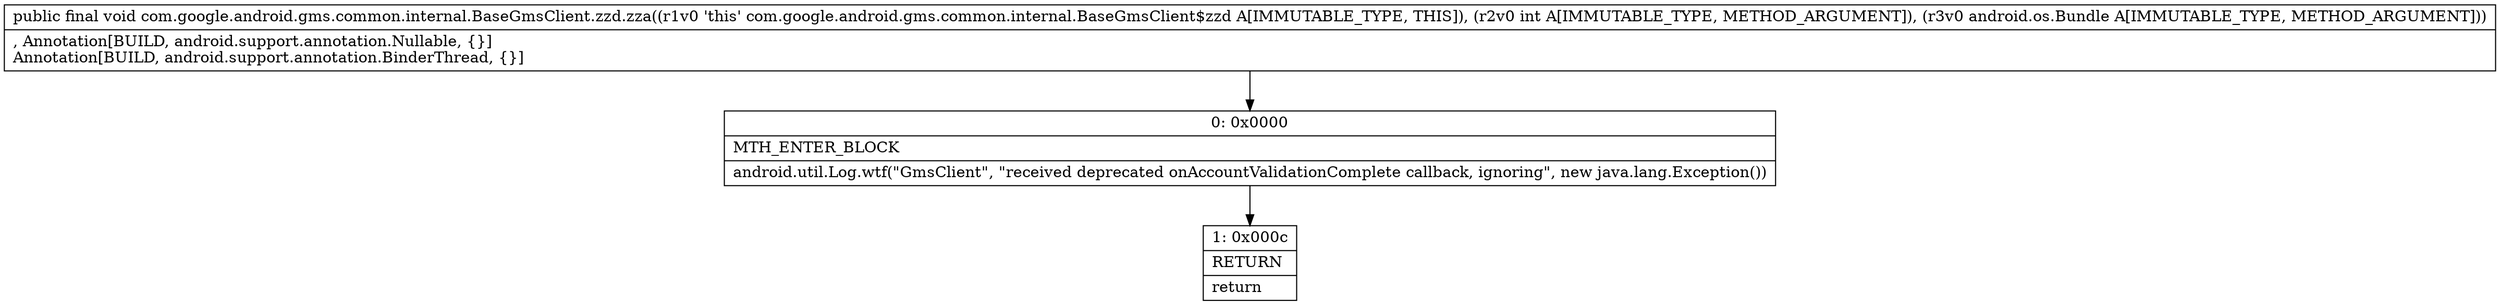 digraph "CFG forcom.google.android.gms.common.internal.BaseGmsClient.zzd.zza(ILandroid\/os\/Bundle;)V" {
Node_0 [shape=record,label="{0\:\ 0x0000|MTH_ENTER_BLOCK\l|android.util.Log.wtf(\"GmsClient\", \"received deprecated onAccountValidationComplete callback, ignoring\", new java.lang.Exception())\l}"];
Node_1 [shape=record,label="{1\:\ 0x000c|RETURN\l|return\l}"];
MethodNode[shape=record,label="{public final void com.google.android.gms.common.internal.BaseGmsClient.zzd.zza((r1v0 'this' com.google.android.gms.common.internal.BaseGmsClient$zzd A[IMMUTABLE_TYPE, THIS]), (r2v0 int A[IMMUTABLE_TYPE, METHOD_ARGUMENT]), (r3v0 android.os.Bundle A[IMMUTABLE_TYPE, METHOD_ARGUMENT]))  | , Annotation[BUILD, android.support.annotation.Nullable, \{\}]\lAnnotation[BUILD, android.support.annotation.BinderThread, \{\}]\l}"];
MethodNode -> Node_0;
Node_0 -> Node_1;
}

